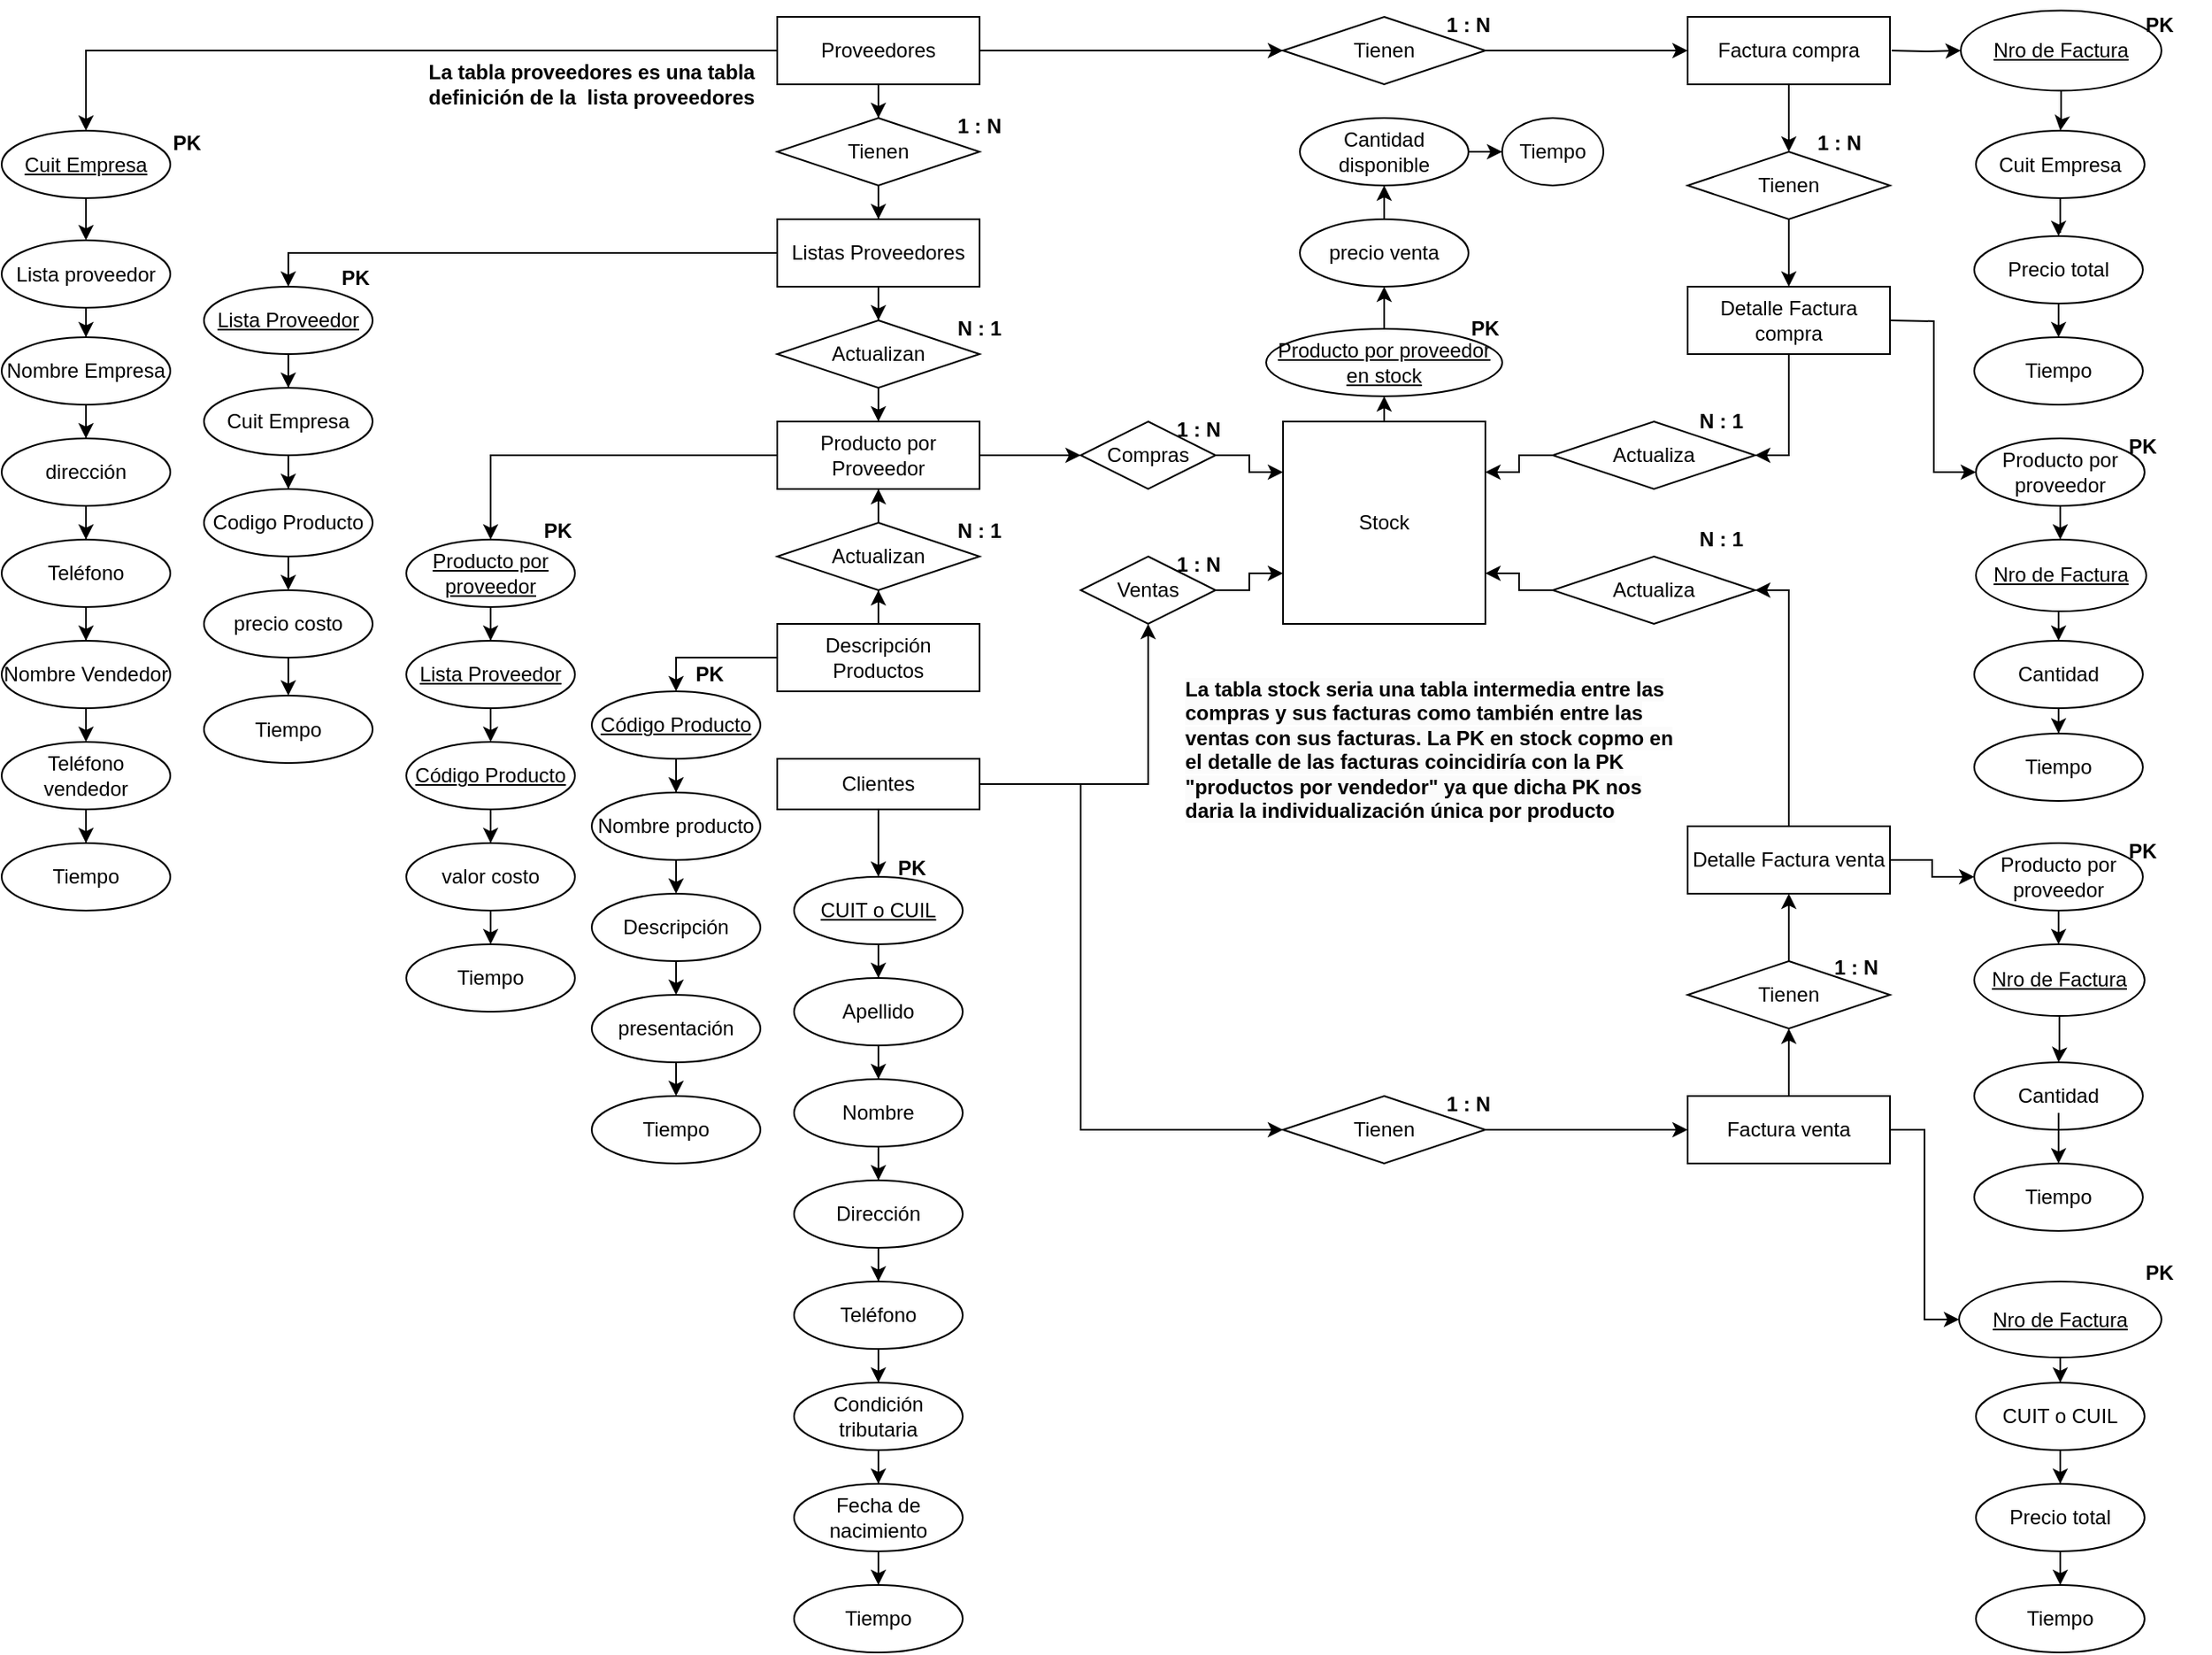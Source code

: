<mxfile version="21.2.8" type="device">
  <diagram id="FgPYdcFYgUgnHkmNDLdw" name="Página-1">
    <mxGraphModel dx="834" dy="496" grid="1" gridSize="10" guides="1" tooltips="1" connect="1" arrows="1" fold="1" page="1" pageScale="1" pageWidth="827" pageHeight="1169" math="0" shadow="0">
      <root>
        <mxCell id="0" />
        <mxCell id="1" parent="0" />
        <mxCell id="XaFl8BIAk3fpNfS8gTh8-29" style="edgeStyle=orthogonalEdgeStyle;rounded=0;orthogonalLoop=1;jettySize=auto;html=1;" parent="1" source="XaFl8BIAk3fpNfS8gTh8-16" target="XaFl8BIAk3fpNfS8gTh8-20" edge="1">
          <mxGeometry relative="1" as="geometry" />
        </mxCell>
        <mxCell id="XaFl8BIAk3fpNfS8gTh8-33" style="edgeStyle=orthogonalEdgeStyle;rounded=0;orthogonalLoop=1;jettySize=auto;html=1;" parent="1" source="XaFl8BIAk3fpNfS8gTh8-16" target="XaFl8BIAk3fpNfS8gTh8-17" edge="1">
          <mxGeometry relative="1" as="geometry" />
        </mxCell>
        <mxCell id="iETQVbHVjCS1s0NTEEo1-16" style="edgeStyle=orthogonalEdgeStyle;rounded=0;orthogonalLoop=1;jettySize=auto;html=1;entryX=0;entryY=0.5;entryDx=0;entryDy=0;" parent="1" source="XaFl8BIAk3fpNfS8gTh8-16" target="iETQVbHVjCS1s0NTEEo1-15" edge="1">
          <mxGeometry relative="1" as="geometry" />
        </mxCell>
        <mxCell id="XaFl8BIAk3fpNfS8gTh8-16" value="Proveedores" style="whiteSpace=wrap;html=1;align=center;" parent="1" vertex="1">
          <mxGeometry x="500" y="120" width="120" height="40" as="geometry" />
        </mxCell>
        <mxCell id="XaFl8BIAk3fpNfS8gTh8-45" style="edgeStyle=orthogonalEdgeStyle;rounded=0;orthogonalLoop=1;jettySize=auto;html=1;entryX=0.5;entryY=0;entryDx=0;entryDy=0;" parent="1" source="XaFl8BIAk3fpNfS8gTh8-17" target="XaFl8BIAk3fpNfS8gTh8-44" edge="1">
          <mxGeometry relative="1" as="geometry" />
        </mxCell>
        <mxCell id="XaFl8BIAk3fpNfS8gTh8-17" value="Tienen" style="shape=rhombus;perimeter=rhombusPerimeter;whiteSpace=wrap;html=1;align=center;" parent="1" vertex="1">
          <mxGeometry x="500" y="180" width="120" height="40" as="geometry" />
        </mxCell>
        <mxCell id="iETQVbHVjCS1s0NTEEo1-64" style="edgeStyle=orthogonalEdgeStyle;rounded=0;orthogonalLoop=1;jettySize=auto;html=1;entryX=0.5;entryY=0;entryDx=0;entryDy=0;" parent="1" source="XaFl8BIAk3fpNfS8gTh8-20" target="XaFl8BIAk3fpNfS8gTh8-31" edge="1">
          <mxGeometry relative="1" as="geometry" />
        </mxCell>
        <mxCell id="XaFl8BIAk3fpNfS8gTh8-20" value="Cuit Empresa" style="ellipse;whiteSpace=wrap;html=1;align=center;fontStyle=4;" parent="1" vertex="1">
          <mxGeometry x="40" y="187.5" width="100" height="40" as="geometry" />
        </mxCell>
        <mxCell id="XaFl8BIAk3fpNfS8gTh8-21" value="" style="edgeStyle=orthogonalEdgeStyle;rounded=0;orthogonalLoop=1;jettySize=auto;html=1;" parent="1" source="XaFl8BIAk3fpNfS8gTh8-22" target="XaFl8BIAk3fpNfS8gTh8-25" edge="1">
          <mxGeometry relative="1" as="geometry" />
        </mxCell>
        <mxCell id="XaFl8BIAk3fpNfS8gTh8-22" value="dirección" style="ellipse;whiteSpace=wrap;html=1;align=center;" parent="1" vertex="1">
          <mxGeometry x="40" y="370" width="100" height="40" as="geometry" />
        </mxCell>
        <mxCell id="XaFl8BIAk3fpNfS8gTh8-23" style="edgeStyle=orthogonalEdgeStyle;rounded=0;orthogonalLoop=1;jettySize=auto;html=1;entryX=0.5;entryY=0;entryDx=0;entryDy=0;" parent="1" target="XaFl8BIAk3fpNfS8gTh8-27" edge="1">
          <mxGeometry relative="1" as="geometry">
            <mxPoint x="90" y="520" as="sourcePoint" />
          </mxGeometry>
        </mxCell>
        <mxCell id="XaFl8BIAk3fpNfS8gTh8-24" style="edgeStyle=orthogonalEdgeStyle;rounded=0;orthogonalLoop=1;jettySize=auto;html=1;entryX=0.5;entryY=0;entryDx=0;entryDy=0;" parent="1" source="XaFl8BIAk3fpNfS8gTh8-25" target="XaFl8BIAk3fpNfS8gTh8-28" edge="1">
          <mxGeometry relative="1" as="geometry" />
        </mxCell>
        <mxCell id="XaFl8BIAk3fpNfS8gTh8-25" value="Teléfono" style="ellipse;whiteSpace=wrap;html=1;align=center;" parent="1" vertex="1">
          <mxGeometry x="40" y="430" width="100" height="40" as="geometry" />
        </mxCell>
        <mxCell id="iETQVbHVjCS1s0NTEEo1-71" style="edgeStyle=orthogonalEdgeStyle;rounded=0;orthogonalLoop=1;jettySize=auto;html=1;entryX=0.5;entryY=0;entryDx=0;entryDy=0;" parent="1" source="XaFl8BIAk3fpNfS8gTh8-27" target="iETQVbHVjCS1s0NTEEo1-70" edge="1">
          <mxGeometry relative="1" as="geometry" />
        </mxCell>
        <mxCell id="XaFl8BIAk3fpNfS8gTh8-27" value="Teléfono vendedor" style="ellipse;whiteSpace=wrap;html=1;align=center;" parent="1" vertex="1">
          <mxGeometry x="40" y="550" width="100" height="40" as="geometry" />
        </mxCell>
        <mxCell id="XaFl8BIAk3fpNfS8gTh8-28" value="Nombre Vendedor" style="ellipse;whiteSpace=wrap;html=1;align=center;" parent="1" vertex="1">
          <mxGeometry x="40" y="490" width="100" height="40" as="geometry" />
        </mxCell>
        <mxCell id="XaFl8BIAk3fpNfS8gTh8-30" value="&lt;b&gt;PK&lt;/b&gt;" style="text;html=1;strokeColor=none;fillColor=none;align=center;verticalAlign=middle;whiteSpace=wrap;rounded=0;" parent="1" vertex="1">
          <mxGeometry x="120" y="180" width="60" height="30" as="geometry" />
        </mxCell>
        <mxCell id="iETQVbHVjCS1s0NTEEo1-68" style="edgeStyle=orthogonalEdgeStyle;rounded=0;orthogonalLoop=1;jettySize=auto;html=1;entryX=0.5;entryY=0;entryDx=0;entryDy=0;" parent="1" source="XaFl8BIAk3fpNfS8gTh8-31" target="iETQVbHVjCS1s0NTEEo1-67" edge="1">
          <mxGeometry relative="1" as="geometry" />
        </mxCell>
        <mxCell id="XaFl8BIAk3fpNfS8gTh8-31" value="Lista proveedor" style="ellipse;whiteSpace=wrap;html=1;align=center;" parent="1" vertex="1">
          <mxGeometry x="40" y="252.5" width="100" height="40" as="geometry" />
        </mxCell>
        <mxCell id="XaFl8BIAk3fpNfS8gTh8-51" style="edgeStyle=orthogonalEdgeStyle;rounded=0;orthogonalLoop=1;jettySize=auto;html=1;entryX=0.5;entryY=0;entryDx=0;entryDy=0;" parent="1" source="XaFl8BIAk3fpNfS8gTh8-35" target="XaFl8BIAk3fpNfS8gTh8-43" edge="1">
          <mxGeometry relative="1" as="geometry" />
        </mxCell>
        <mxCell id="XaFl8BIAk3fpNfS8gTh8-35" value="Lista Proveedor" style="ellipse;whiteSpace=wrap;html=1;align=center;fontStyle=4;" parent="1" vertex="1">
          <mxGeometry x="160" y="280" width="100" height="40" as="geometry" />
        </mxCell>
        <mxCell id="XaFl8BIAk3fpNfS8gTh8-37" value="Codigo Producto" style="ellipse;whiteSpace=wrap;html=1;align=center;" parent="1" vertex="1">
          <mxGeometry x="160" y="400" width="100" height="40" as="geometry" />
        </mxCell>
        <mxCell id="XaFl8BIAk3fpNfS8gTh8-40" value="&lt;b&gt;PK&lt;/b&gt;" style="text;html=1;strokeColor=none;fillColor=none;align=center;verticalAlign=middle;whiteSpace=wrap;rounded=0;" parent="1" vertex="1">
          <mxGeometry x="220" y="260" width="60" height="30" as="geometry" />
        </mxCell>
        <mxCell id="XaFl8BIAk3fpNfS8gTh8-42" style="edgeStyle=orthogonalEdgeStyle;rounded=0;orthogonalLoop=1;jettySize=auto;html=1;entryX=0.5;entryY=0;entryDx=0;entryDy=0;" parent="1" source="XaFl8BIAk3fpNfS8gTh8-43" target="XaFl8BIAk3fpNfS8gTh8-37" edge="1">
          <mxGeometry relative="1" as="geometry" />
        </mxCell>
        <mxCell id="XaFl8BIAk3fpNfS8gTh8-43" value="Cuit Empresa" style="ellipse;whiteSpace=wrap;html=1;align=center;" parent="1" vertex="1">
          <mxGeometry x="160" y="340" width="100" height="40" as="geometry" />
        </mxCell>
        <mxCell id="XaFl8BIAk3fpNfS8gTh8-46" style="edgeStyle=orthogonalEdgeStyle;rounded=0;orthogonalLoop=1;jettySize=auto;html=1;exitX=0;exitY=0.5;exitDx=0;exitDy=0;entryX=0.5;entryY=0;entryDx=0;entryDy=0;" parent="1" source="XaFl8BIAk3fpNfS8gTh8-44" target="XaFl8BIAk3fpNfS8gTh8-35" edge="1">
          <mxGeometry relative="1" as="geometry" />
        </mxCell>
        <mxCell id="XaFl8BIAk3fpNfS8gTh8-50" style="edgeStyle=orthogonalEdgeStyle;rounded=0;orthogonalLoop=1;jettySize=auto;html=1;entryX=0.5;entryY=0;entryDx=0;entryDy=0;" parent="1" source="XaFl8BIAk3fpNfS8gTh8-44" target="XaFl8BIAk3fpNfS8gTh8-48" edge="1">
          <mxGeometry relative="1" as="geometry" />
        </mxCell>
        <mxCell id="XaFl8BIAk3fpNfS8gTh8-44" value="Listas Proveedores" style="whiteSpace=wrap;html=1;align=center;" parent="1" vertex="1">
          <mxGeometry x="500" y="240" width="120" height="40" as="geometry" />
        </mxCell>
        <mxCell id="XaFl8BIAk3fpNfS8gTh8-47" style="edgeStyle=orthogonalEdgeStyle;rounded=0;orthogonalLoop=1;jettySize=auto;html=1;entryX=0.5;entryY=0;entryDx=0;entryDy=0;" parent="1" source="XaFl8BIAk3fpNfS8gTh8-48" target="XaFl8BIAk3fpNfS8gTh8-49" edge="1">
          <mxGeometry relative="1" as="geometry" />
        </mxCell>
        <mxCell id="XaFl8BIAk3fpNfS8gTh8-48" value="Actualizan" style="shape=rhombus;perimeter=rhombusPerimeter;whiteSpace=wrap;html=1;align=center;" parent="1" vertex="1">
          <mxGeometry x="500" y="300" width="120" height="40" as="geometry" />
        </mxCell>
        <mxCell id="XaFl8BIAk3fpNfS8gTh8-83" style="edgeStyle=orthogonalEdgeStyle;rounded=0;orthogonalLoop=1;jettySize=auto;html=1;entryX=0.5;entryY=0;entryDx=0;entryDy=0;" parent="1" source="XaFl8BIAk3fpNfS8gTh8-49" target="XaFl8BIAk3fpNfS8gTh8-61" edge="1">
          <mxGeometry relative="1" as="geometry" />
        </mxCell>
        <mxCell id="XaFl8BIAk3fpNfS8gTh8-102" style="edgeStyle=orthogonalEdgeStyle;rounded=0;orthogonalLoop=1;jettySize=auto;html=1;entryX=0;entryY=0.5;entryDx=0;entryDy=0;" parent="1" source="XaFl8BIAk3fpNfS8gTh8-49" target="XaFl8BIAk3fpNfS8gTh8-100" edge="1">
          <mxGeometry relative="1" as="geometry" />
        </mxCell>
        <mxCell id="XaFl8BIAk3fpNfS8gTh8-49" value="Producto por Proveedor" style="whiteSpace=wrap;html=1;align=center;" parent="1" vertex="1">
          <mxGeometry x="500" y="360" width="120" height="40" as="geometry" />
        </mxCell>
        <mxCell id="XaFl8BIAk3fpNfS8gTh8-55" style="edgeStyle=orthogonalEdgeStyle;rounded=0;orthogonalLoop=1;jettySize=auto;html=1;entryX=0.5;entryY=1;entryDx=0;entryDy=0;" parent="1" source="XaFl8BIAk3fpNfS8gTh8-53" target="XaFl8BIAk3fpNfS8gTh8-49" edge="1">
          <mxGeometry relative="1" as="geometry" />
        </mxCell>
        <mxCell id="XaFl8BIAk3fpNfS8gTh8-53" value="Actualizan" style="shape=rhombus;perimeter=rhombusPerimeter;whiteSpace=wrap;html=1;align=center;" parent="1" vertex="1">
          <mxGeometry x="500" y="420" width="120" height="40" as="geometry" />
        </mxCell>
        <mxCell id="XaFl8BIAk3fpNfS8gTh8-58" style="edgeStyle=orthogonalEdgeStyle;rounded=0;orthogonalLoop=1;jettySize=auto;html=1;entryX=0.5;entryY=1;entryDx=0;entryDy=0;" parent="1" source="XaFl8BIAk3fpNfS8gTh8-54" target="XaFl8BIAk3fpNfS8gTh8-53" edge="1">
          <mxGeometry relative="1" as="geometry" />
        </mxCell>
        <mxCell id="XaFl8BIAk3fpNfS8gTh8-84" style="edgeStyle=orthogonalEdgeStyle;rounded=0;orthogonalLoop=1;jettySize=auto;html=1;entryX=0.5;entryY=0;entryDx=0;entryDy=0;" parent="1" source="XaFl8BIAk3fpNfS8gTh8-54" target="XaFl8BIAk3fpNfS8gTh8-79" edge="1">
          <mxGeometry relative="1" as="geometry" />
        </mxCell>
        <mxCell id="XaFl8BIAk3fpNfS8gTh8-54" value="Descripción Productos" style="whiteSpace=wrap;html=1;align=center;" parent="1" vertex="1">
          <mxGeometry x="500" y="480" width="120" height="40" as="geometry" />
        </mxCell>
        <mxCell id="XaFl8BIAk3fpNfS8gTh8-56" value="&lt;b&gt;1 : N&lt;/b&gt;" style="text;html=1;strokeColor=none;fillColor=none;align=center;verticalAlign=middle;whiteSpace=wrap;rounded=0;" parent="1" vertex="1">
          <mxGeometry x="590" y="170" width="60" height="30" as="geometry" />
        </mxCell>
        <mxCell id="XaFl8BIAk3fpNfS8gTh8-57" value="&lt;b&gt;N : 1&lt;/b&gt;" style="text;html=1;strokeColor=none;fillColor=none;align=center;verticalAlign=middle;whiteSpace=wrap;rounded=0;" parent="1" vertex="1">
          <mxGeometry x="590" y="290" width="60" height="30" as="geometry" />
        </mxCell>
        <mxCell id="XaFl8BIAk3fpNfS8gTh8-60" style="edgeStyle=orthogonalEdgeStyle;rounded=0;orthogonalLoop=1;jettySize=auto;html=1;entryX=0.5;entryY=0;entryDx=0;entryDy=0;" parent="1" source="XaFl8BIAk3fpNfS8gTh8-61" target="XaFl8BIAk3fpNfS8gTh8-63" edge="1">
          <mxGeometry relative="1" as="geometry" />
        </mxCell>
        <mxCell id="XaFl8BIAk3fpNfS8gTh8-61" value="Producto por proveedor" style="ellipse;whiteSpace=wrap;html=1;align=center;fontStyle=4;" parent="1" vertex="1">
          <mxGeometry x="280" y="430" width="100" height="40" as="geometry" />
        </mxCell>
        <mxCell id="XaFl8BIAk3fpNfS8gTh8-62" value="" style="edgeStyle=orthogonalEdgeStyle;rounded=0;orthogonalLoop=1;jettySize=auto;html=1;" parent="1" source="XaFl8BIAk3fpNfS8gTh8-63" edge="1">
          <mxGeometry relative="1" as="geometry">
            <mxPoint x="330" y="550" as="targetPoint" />
          </mxGeometry>
        </mxCell>
        <mxCell id="XaFl8BIAk3fpNfS8gTh8-63" value="&lt;span style=&quot;text-decoration-line: underline;&quot;&gt;Lista Proveedor&lt;/span&gt;" style="ellipse;whiteSpace=wrap;html=1;align=center;" parent="1" vertex="1">
          <mxGeometry x="280" y="490" width="100" height="40" as="geometry" />
        </mxCell>
        <mxCell id="XaFl8BIAk3fpNfS8gTh8-64" value="valor costo" style="ellipse;whiteSpace=wrap;html=1;align=center;" parent="1" vertex="1">
          <mxGeometry x="280" y="610" width="100" height="40" as="geometry" />
        </mxCell>
        <mxCell id="XaFl8BIAk3fpNfS8gTh8-65" style="edgeStyle=orthogonalEdgeStyle;rounded=0;orthogonalLoop=1;jettySize=auto;html=1;entryX=0.5;entryY=0;entryDx=0;entryDy=0;" parent="1" target="XaFl8BIAk3fpNfS8gTh8-68" edge="1">
          <mxGeometry relative="1" as="geometry">
            <mxPoint x="440" y="680" as="sourcePoint" />
          </mxGeometry>
        </mxCell>
        <mxCell id="XaFl8BIAk3fpNfS8gTh8-86" style="edgeStyle=orthogonalEdgeStyle;rounded=0;orthogonalLoop=1;jettySize=auto;html=1;entryX=0.5;entryY=0;entryDx=0;entryDy=0;" parent="1" source="XaFl8BIAk3fpNfS8gTh8-66" target="XaFl8BIAk3fpNfS8gTh8-64" edge="1">
          <mxGeometry relative="1" as="geometry" />
        </mxCell>
        <mxCell id="XaFl8BIAk3fpNfS8gTh8-66" value="&lt;span style=&quot;text-decoration-line: underline;&quot;&gt;Código Producto&lt;/span&gt;" style="ellipse;whiteSpace=wrap;html=1;align=center;" parent="1" vertex="1">
          <mxGeometry x="280" y="550" width="100" height="40" as="geometry" />
        </mxCell>
        <mxCell id="XaFl8BIAk3fpNfS8gTh8-68" value="presentación" style="ellipse;whiteSpace=wrap;html=1;align=center;" parent="1" vertex="1">
          <mxGeometry x="390" y="700" width="100" height="40" as="geometry" />
        </mxCell>
        <mxCell id="XaFl8BIAk3fpNfS8gTh8-76" value="&lt;b&gt;La tabla proveedores es una tabla definición de la&amp;nbsp; lista proveedores&lt;/b&gt;" style="text;html=1;strokeColor=none;fillColor=none;align=center;verticalAlign=middle;whiteSpace=wrap;rounded=0;" parent="1" vertex="1">
          <mxGeometry x="290" y="120" width="200" height="80" as="geometry" />
        </mxCell>
        <mxCell id="XaFl8BIAk3fpNfS8gTh8-77" value="&lt;b&gt;PK&lt;/b&gt;" style="text;html=1;strokeColor=none;fillColor=none;align=center;verticalAlign=middle;whiteSpace=wrap;rounded=0;" parent="1" vertex="1">
          <mxGeometry x="340" y="410" width="60" height="30" as="geometry" />
        </mxCell>
        <mxCell id="XaFl8BIAk3fpNfS8gTh8-78" style="edgeStyle=orthogonalEdgeStyle;rounded=0;orthogonalLoop=1;jettySize=auto;html=1;entryX=0.5;entryY=0;entryDx=0;entryDy=0;" parent="1" source="XaFl8BIAk3fpNfS8gTh8-79" target="XaFl8BIAk3fpNfS8gTh8-81" edge="1">
          <mxGeometry relative="1" as="geometry" />
        </mxCell>
        <mxCell id="XaFl8BIAk3fpNfS8gTh8-79" value="Código Producto" style="ellipse;whiteSpace=wrap;html=1;align=center;fontStyle=4;" parent="1" vertex="1">
          <mxGeometry x="390" y="520" width="100" height="40" as="geometry" />
        </mxCell>
        <mxCell id="XaFl8BIAk3fpNfS8gTh8-80" value="" style="edgeStyle=orthogonalEdgeStyle;rounded=0;orthogonalLoop=1;jettySize=auto;html=1;" parent="1" source="XaFl8BIAk3fpNfS8gTh8-81" edge="1">
          <mxGeometry relative="1" as="geometry">
            <mxPoint x="440" y="640" as="targetPoint" />
          </mxGeometry>
        </mxCell>
        <mxCell id="XaFl8BIAk3fpNfS8gTh8-81" value="Nombre producto" style="ellipse;whiteSpace=wrap;html=1;align=center;" parent="1" vertex="1">
          <mxGeometry x="390" y="580" width="100" height="40" as="geometry" />
        </mxCell>
        <mxCell id="XaFl8BIAk3fpNfS8gTh8-82" value="Descripción" style="ellipse;whiteSpace=wrap;html=1;align=center;" parent="1" vertex="1">
          <mxGeometry x="390" y="640" width="100" height="40" as="geometry" />
        </mxCell>
        <mxCell id="XaFl8BIAk3fpNfS8gTh8-85" value="&lt;b&gt;PK&lt;/b&gt;" style="text;html=1;strokeColor=none;fillColor=none;align=center;verticalAlign=middle;whiteSpace=wrap;rounded=0;" parent="1" vertex="1">
          <mxGeometry x="430" y="495" width="60" height="30" as="geometry" />
        </mxCell>
        <mxCell id="XaFl8BIAk3fpNfS8gTh8-87" value="&lt;b&gt;N : 1&lt;/b&gt;" style="text;html=1;strokeColor=none;fillColor=none;align=center;verticalAlign=middle;whiteSpace=wrap;rounded=0;" parent="1" vertex="1">
          <mxGeometry x="590" y="410" width="60" height="30" as="geometry" />
        </mxCell>
        <mxCell id="XaFl8BIAk3fpNfS8gTh8-149" style="edgeStyle=orthogonalEdgeStyle;rounded=0;orthogonalLoop=1;jettySize=auto;html=1;entryX=1;entryY=0.25;entryDx=0;entryDy=0;" parent="1" source="XaFl8BIAk3fpNfS8gTh8-88" target="XaFl8BIAk3fpNfS8gTh8-101" edge="1">
          <mxGeometry relative="1" as="geometry" />
        </mxCell>
        <mxCell id="XaFl8BIAk3fpNfS8gTh8-88" value="Actualiza" style="shape=rhombus;perimeter=rhombusPerimeter;whiteSpace=wrap;html=1;align=center;" parent="1" vertex="1">
          <mxGeometry x="960" y="360" width="120" height="40" as="geometry" />
        </mxCell>
        <mxCell id="XaFl8BIAk3fpNfS8gTh8-104" style="edgeStyle=orthogonalEdgeStyle;rounded=0;orthogonalLoop=1;jettySize=auto;html=1;entryX=1;entryY=0.5;entryDx=0;entryDy=0;" parent="1" source="XaFl8BIAk3fpNfS8gTh8-91" target="XaFl8BIAk3fpNfS8gTh8-88" edge="1">
          <mxGeometry relative="1" as="geometry" />
        </mxCell>
        <mxCell id="XaFl8BIAk3fpNfS8gTh8-91" value="Detalle Factura compra" style="whiteSpace=wrap;html=1;align=center;" parent="1" vertex="1">
          <mxGeometry x="1040" y="280" width="120" height="40" as="geometry" />
        </mxCell>
        <mxCell id="XaFl8BIAk3fpNfS8gTh8-145" style="edgeStyle=orthogonalEdgeStyle;rounded=0;orthogonalLoop=1;jettySize=auto;html=1;entryX=0;entryY=0.25;entryDx=0;entryDy=0;" parent="1" source="XaFl8BIAk3fpNfS8gTh8-100" target="XaFl8BIAk3fpNfS8gTh8-101" edge="1">
          <mxGeometry relative="1" as="geometry" />
        </mxCell>
        <mxCell id="XaFl8BIAk3fpNfS8gTh8-100" value="Compras" style="shape=rhombus;perimeter=rhombusPerimeter;whiteSpace=wrap;html=1;align=center;" parent="1" vertex="1">
          <mxGeometry x="680" y="360" width="80" height="40" as="geometry" />
        </mxCell>
        <mxCell id="XaFl8BIAk3fpNfS8gTh8-118" style="edgeStyle=orthogonalEdgeStyle;rounded=0;orthogonalLoop=1;jettySize=auto;html=1;entryX=0.5;entryY=1;entryDx=0;entryDy=0;" parent="1" source="XaFl8BIAk3fpNfS8gTh8-101" target="XaFl8BIAk3fpNfS8gTh8-109" edge="1">
          <mxGeometry relative="1" as="geometry" />
        </mxCell>
        <mxCell id="XaFl8BIAk3fpNfS8gTh8-101" value="Stock" style="whiteSpace=wrap;html=1;align=center;" parent="1" vertex="1">
          <mxGeometry x="800" y="360" width="120" height="120" as="geometry" />
        </mxCell>
        <mxCell id="XaFl8BIAk3fpNfS8gTh8-105" value="&lt;b&gt;1 : N&lt;/b&gt;" style="text;html=1;strokeColor=none;fillColor=none;align=center;verticalAlign=middle;whiteSpace=wrap;rounded=0;" parent="1" vertex="1">
          <mxGeometry x="720" y="350" width="60" height="30" as="geometry" />
        </mxCell>
        <mxCell id="XaFl8BIAk3fpNfS8gTh8-106" value="&lt;b&gt;N : 1&lt;/b&gt;" style="text;html=1;strokeColor=none;fillColor=none;align=center;verticalAlign=middle;whiteSpace=wrap;rounded=0;" parent="1" vertex="1">
          <mxGeometry x="1030" y="345" width="60" height="30" as="geometry" />
        </mxCell>
        <mxCell id="iETQVbHVjCS1s0NTEEo1-38" style="edgeStyle=orthogonalEdgeStyle;rounded=0;orthogonalLoop=1;jettySize=auto;html=1;entryX=0.5;entryY=1;entryDx=0;entryDy=0;" parent="1" source="XaFl8BIAk3fpNfS8gTh8-109" target="iETQVbHVjCS1s0NTEEo1-37" edge="1">
          <mxGeometry relative="1" as="geometry" />
        </mxCell>
        <mxCell id="XaFl8BIAk3fpNfS8gTh8-109" value="Producto por proveedor en stock" style="ellipse;whiteSpace=wrap;html=1;align=center;fontStyle=4;" parent="1" vertex="1">
          <mxGeometry x="790" y="305" width="140" height="40" as="geometry" />
        </mxCell>
        <mxCell id="iETQVbHVjCS1s0NTEEo1-92" style="edgeStyle=orthogonalEdgeStyle;rounded=0;orthogonalLoop=1;jettySize=auto;html=1;entryX=0;entryY=0.5;entryDx=0;entryDy=0;" parent="1" source="XaFl8BIAk3fpNfS8gTh8-112" target="iETQVbHVjCS1s0NTEEo1-91" edge="1">
          <mxGeometry relative="1" as="geometry" />
        </mxCell>
        <mxCell id="XaFl8BIAk3fpNfS8gTh8-112" value="Cantidad disponible" style="ellipse;whiteSpace=wrap;html=1;align=center;" parent="1" vertex="1">
          <mxGeometry x="810" y="180" width="100" height="40" as="geometry" />
        </mxCell>
        <mxCell id="XaFl8BIAk3fpNfS8gTh8-120" value="&lt;b&gt;PK&lt;/b&gt;" style="text;html=1;strokeColor=none;fillColor=none;align=center;verticalAlign=middle;whiteSpace=wrap;rounded=0;" parent="1" vertex="1">
          <mxGeometry x="890" y="290" width="60" height="30" as="geometry" />
        </mxCell>
        <mxCell id="XaFl8BIAk3fpNfS8gTh8-121" style="edgeStyle=orthogonalEdgeStyle;rounded=0;orthogonalLoop=1;jettySize=auto;html=1;" parent="1" source="XaFl8BIAk3fpNfS8gTh8-122" target="XaFl8BIAk3fpNfS8gTh8-124" edge="1">
          <mxGeometry relative="1" as="geometry" />
        </mxCell>
        <mxCell id="XaFl8BIAk3fpNfS8gTh8-138" style="edgeStyle=orthogonalEdgeStyle;rounded=0;orthogonalLoop=1;jettySize=auto;html=1;entryX=0.5;entryY=1;entryDx=0;entryDy=0;" parent="1" source="XaFl8BIAk3fpNfS8gTh8-122" target="XaFl8BIAk3fpNfS8gTh8-137" edge="1">
          <mxGeometry relative="1" as="geometry" />
        </mxCell>
        <mxCell id="iETQVbHVjCS1s0NTEEo1-22" style="edgeStyle=orthogonalEdgeStyle;rounded=0;orthogonalLoop=1;jettySize=auto;html=1;entryX=0;entryY=0.5;entryDx=0;entryDy=0;" parent="1" source="XaFl8BIAk3fpNfS8gTh8-122" target="iETQVbHVjCS1s0NTEEo1-21" edge="1">
          <mxGeometry relative="1" as="geometry">
            <Array as="points">
              <mxPoint x="680" y="575" />
              <mxPoint x="680" y="780" />
            </Array>
          </mxGeometry>
        </mxCell>
        <mxCell id="XaFl8BIAk3fpNfS8gTh8-122" value="Clientes" style="whiteSpace=wrap;html=1;align=center;" parent="1" vertex="1">
          <mxGeometry x="500" y="560" width="120" height="30" as="geometry" />
        </mxCell>
        <mxCell id="XaFl8BIAk3fpNfS8gTh8-123" style="edgeStyle=orthogonalEdgeStyle;rounded=0;orthogonalLoop=1;jettySize=auto;html=1;entryX=0.5;entryY=0;entryDx=0;entryDy=0;" parent="1" source="XaFl8BIAk3fpNfS8gTh8-124" target="XaFl8BIAk3fpNfS8gTh8-126" edge="1">
          <mxGeometry relative="1" as="geometry" />
        </mxCell>
        <mxCell id="XaFl8BIAk3fpNfS8gTh8-124" value="CUIT o CUIL" style="ellipse;whiteSpace=wrap;html=1;align=center;fontStyle=4;" parent="1" vertex="1">
          <mxGeometry x="510" y="630" width="100" height="40" as="geometry" />
        </mxCell>
        <mxCell id="XaFl8BIAk3fpNfS8gTh8-125" value="" style="edgeStyle=orthogonalEdgeStyle;rounded=0;orthogonalLoop=1;jettySize=auto;html=1;" parent="1" source="XaFl8BIAk3fpNfS8gTh8-126" target="XaFl8BIAk3fpNfS8gTh8-128" edge="1">
          <mxGeometry relative="1" as="geometry" />
        </mxCell>
        <mxCell id="XaFl8BIAk3fpNfS8gTh8-126" value="Apellido" style="ellipse;whiteSpace=wrap;html=1;align=center;" parent="1" vertex="1">
          <mxGeometry x="510" y="690" width="100" height="40" as="geometry" />
        </mxCell>
        <mxCell id="XaFl8BIAk3fpNfS8gTh8-127" style="edgeStyle=orthogonalEdgeStyle;rounded=0;orthogonalLoop=1;jettySize=auto;html=1;entryX=0.5;entryY=0;entryDx=0;entryDy=0;" parent="1" source="XaFl8BIAk3fpNfS8gTh8-128" target="XaFl8BIAk3fpNfS8gTh8-130" edge="1">
          <mxGeometry relative="1" as="geometry" />
        </mxCell>
        <mxCell id="XaFl8BIAk3fpNfS8gTh8-128" value="Nombre" style="ellipse;whiteSpace=wrap;html=1;align=center;" parent="1" vertex="1">
          <mxGeometry x="510" y="750" width="100" height="40" as="geometry" />
        </mxCell>
        <mxCell id="XaFl8BIAk3fpNfS8gTh8-129" style="edgeStyle=orthogonalEdgeStyle;rounded=0;orthogonalLoop=1;jettySize=auto;html=1;entryX=0.5;entryY=0;entryDx=0;entryDy=0;" parent="1" source="XaFl8BIAk3fpNfS8gTh8-130" target="XaFl8BIAk3fpNfS8gTh8-132" edge="1">
          <mxGeometry relative="1" as="geometry" />
        </mxCell>
        <mxCell id="XaFl8BIAk3fpNfS8gTh8-130" value="Dirección" style="ellipse;whiteSpace=wrap;html=1;align=center;" parent="1" vertex="1">
          <mxGeometry x="510" y="810" width="100" height="40" as="geometry" />
        </mxCell>
        <mxCell id="XaFl8BIAk3fpNfS8gTh8-131" value="" style="edgeStyle=orthogonalEdgeStyle;rounded=0;orthogonalLoop=1;jettySize=auto;html=1;" parent="1" source="XaFl8BIAk3fpNfS8gTh8-132" target="XaFl8BIAk3fpNfS8gTh8-134" edge="1">
          <mxGeometry relative="1" as="geometry" />
        </mxCell>
        <mxCell id="XaFl8BIAk3fpNfS8gTh8-132" value="Teléfono" style="ellipse;whiteSpace=wrap;html=1;align=center;" parent="1" vertex="1">
          <mxGeometry x="510" y="870" width="100" height="40" as="geometry" />
        </mxCell>
        <mxCell id="XaFl8BIAk3fpNfS8gTh8-133" style="edgeStyle=orthogonalEdgeStyle;rounded=0;orthogonalLoop=1;jettySize=auto;html=1;entryX=0.5;entryY=0;entryDx=0;entryDy=0;" parent="1" source="XaFl8BIAk3fpNfS8gTh8-134" target="XaFl8BIAk3fpNfS8gTh8-135" edge="1">
          <mxGeometry relative="1" as="geometry" />
        </mxCell>
        <mxCell id="XaFl8BIAk3fpNfS8gTh8-134" value="Condición tributaria" style="ellipse;whiteSpace=wrap;html=1;align=center;" parent="1" vertex="1">
          <mxGeometry x="510" y="930" width="100" height="40" as="geometry" />
        </mxCell>
        <mxCell id="XaFl8BIAk3fpNfS8gTh8-135" value="Fecha de nacimiento" style="ellipse;whiteSpace=wrap;html=1;align=center;" parent="1" vertex="1">
          <mxGeometry x="510" y="990" width="100" height="40" as="geometry" />
        </mxCell>
        <mxCell id="XaFl8BIAk3fpNfS8gTh8-136" value="&lt;b&gt;PK&lt;/b&gt;" style="text;html=1;strokeColor=none;fillColor=none;align=center;verticalAlign=middle;whiteSpace=wrap;rounded=0;" parent="1" vertex="1">
          <mxGeometry x="550" y="610" width="60" height="30" as="geometry" />
        </mxCell>
        <mxCell id="XaFl8BIAk3fpNfS8gTh8-148" style="edgeStyle=orthogonalEdgeStyle;rounded=0;orthogonalLoop=1;jettySize=auto;html=1;entryX=0;entryY=0.75;entryDx=0;entryDy=0;" parent="1" source="XaFl8BIAk3fpNfS8gTh8-137" target="XaFl8BIAk3fpNfS8gTh8-101" edge="1">
          <mxGeometry relative="1" as="geometry" />
        </mxCell>
        <mxCell id="XaFl8BIAk3fpNfS8gTh8-137" value="Ventas" style="shape=rhombus;perimeter=rhombusPerimeter;whiteSpace=wrap;html=1;align=center;" parent="1" vertex="1">
          <mxGeometry x="680" y="440" width="80" height="40" as="geometry" />
        </mxCell>
        <mxCell id="XaFl8BIAk3fpNfS8gTh8-150" style="edgeStyle=orthogonalEdgeStyle;rounded=0;orthogonalLoop=1;jettySize=auto;html=1;entryX=1;entryY=0.75;entryDx=0;entryDy=0;" parent="1" source="XaFl8BIAk3fpNfS8gTh8-141" target="XaFl8BIAk3fpNfS8gTh8-101" edge="1">
          <mxGeometry relative="1" as="geometry" />
        </mxCell>
        <mxCell id="XaFl8BIAk3fpNfS8gTh8-141" value="Actualiza" style="shape=rhombus;perimeter=rhombusPerimeter;whiteSpace=wrap;html=1;align=center;" parent="1" vertex="1">
          <mxGeometry x="960" y="440" width="120" height="40" as="geometry" />
        </mxCell>
        <mxCell id="XaFl8BIAk3fpNfS8gTh8-142" style="edgeStyle=orthogonalEdgeStyle;rounded=0;orthogonalLoop=1;jettySize=auto;html=1;entryX=1;entryY=0.5;entryDx=0;entryDy=0;" parent="1" source="XaFl8BIAk3fpNfS8gTh8-143" target="XaFl8BIAk3fpNfS8gTh8-141" edge="1">
          <mxGeometry relative="1" as="geometry" />
        </mxCell>
        <mxCell id="iETQVbHVjCS1s0NTEEo1-42" style="edgeStyle=orthogonalEdgeStyle;rounded=0;orthogonalLoop=1;jettySize=auto;html=1;entryX=0;entryY=0.5;entryDx=0;entryDy=0;" parent="1" source="XaFl8BIAk3fpNfS8gTh8-143" target="iETQVbHVjCS1s0NTEEo1-4" edge="1">
          <mxGeometry relative="1" as="geometry" />
        </mxCell>
        <mxCell id="XaFl8BIAk3fpNfS8gTh8-143" value="Detalle Factura venta" style="whiteSpace=wrap;html=1;align=center;" parent="1" vertex="1">
          <mxGeometry x="1040" y="600" width="120" height="40" as="geometry" />
        </mxCell>
        <mxCell id="XaFl8BIAk3fpNfS8gTh8-144" value="&lt;b&gt;N : 1&lt;/b&gt;" style="text;html=1;strokeColor=none;fillColor=none;align=center;verticalAlign=middle;whiteSpace=wrap;rounded=0;" parent="1" vertex="1">
          <mxGeometry x="1030" y="415" width="60" height="30" as="geometry" />
        </mxCell>
        <mxCell id="iETQVbHVjCS1s0NTEEo1-41" style="edgeStyle=orthogonalEdgeStyle;rounded=0;orthogonalLoop=1;jettySize=auto;html=1;entryX=0.5;entryY=0;entryDx=0;entryDy=0;" parent="1" source="iETQVbHVjCS1s0NTEEo1-2" target="iETQVbHVjCS1s0NTEEo1-32" edge="1">
          <mxGeometry relative="1" as="geometry" />
        </mxCell>
        <mxCell id="iETQVbHVjCS1s0NTEEo1-2" value="Nro de Factura" style="ellipse;whiteSpace=wrap;html=1;align=center;fontStyle=4;" parent="1" vertex="1">
          <mxGeometry x="1201" y="870" width="120" height="45" as="geometry" />
        </mxCell>
        <mxCell id="iETQVbHVjCS1s0NTEEo1-116" style="edgeStyle=orthogonalEdgeStyle;rounded=0;orthogonalLoop=1;jettySize=auto;html=1;entryX=0.5;entryY=0;entryDx=0;entryDy=0;" parent="1" source="iETQVbHVjCS1s0NTEEo1-4" target="iETQVbHVjCS1s0NTEEo1-108" edge="1">
          <mxGeometry relative="1" as="geometry" />
        </mxCell>
        <mxCell id="iETQVbHVjCS1s0NTEEo1-4" value="Producto por proveedor" style="ellipse;whiteSpace=wrap;html=1;align=center;" parent="1" vertex="1">
          <mxGeometry x="1210" y="610" width="100" height="40" as="geometry" />
        </mxCell>
        <mxCell id="iETQVbHVjCS1s0NTEEo1-7" value="Cantidad" style="ellipse;whiteSpace=wrap;html=1;align=center;" parent="1" vertex="1">
          <mxGeometry x="1210" y="740" width="100" height="40" as="geometry" />
        </mxCell>
        <mxCell id="iETQVbHVjCS1s0NTEEo1-20" style="edgeStyle=orthogonalEdgeStyle;rounded=0;orthogonalLoop=1;jettySize=auto;html=1;" parent="1" source="iETQVbHVjCS1s0NTEEo1-8" target="XaFl8BIAk3fpNfS8gTh8-91" edge="1">
          <mxGeometry relative="1" as="geometry" />
        </mxCell>
        <mxCell id="iETQVbHVjCS1s0NTEEo1-8" value="Tienen" style="shape=rhombus;perimeter=rhombusPerimeter;whiteSpace=wrap;html=1;align=center;" parent="1" vertex="1">
          <mxGeometry x="1040" y="200" width="120" height="40" as="geometry" />
        </mxCell>
        <mxCell id="iETQVbHVjCS1s0NTEEo1-18" style="edgeStyle=orthogonalEdgeStyle;rounded=0;orthogonalLoop=1;jettySize=auto;html=1;entryX=0.5;entryY=0;entryDx=0;entryDy=0;" parent="1" source="iETQVbHVjCS1s0NTEEo1-10" target="iETQVbHVjCS1s0NTEEo1-8" edge="1">
          <mxGeometry relative="1" as="geometry" />
        </mxCell>
        <mxCell id="iETQVbHVjCS1s0NTEEo1-10" value="Factura compra" style="whiteSpace=wrap;html=1;align=center;" parent="1" vertex="1">
          <mxGeometry x="1040" y="120" width="120" height="40" as="geometry" />
        </mxCell>
        <mxCell id="iETQVbHVjCS1s0NTEEo1-12" style="edgeStyle=orthogonalEdgeStyle;rounded=0;orthogonalLoop=1;jettySize=auto;html=1;exitX=0.5;exitY=1;exitDx=0;exitDy=0;" parent="1" source="iETQVbHVjCS1s0NTEEo1-7" target="iETQVbHVjCS1s0NTEEo1-7" edge="1">
          <mxGeometry relative="1" as="geometry" />
        </mxCell>
        <mxCell id="iETQVbHVjCS1s0NTEEo1-46" style="edgeStyle=orthogonalEdgeStyle;rounded=0;orthogonalLoop=1;jettySize=auto;html=1;entryX=0;entryY=0.5;entryDx=0;entryDy=0;" parent="1" source="iETQVbHVjCS1s0NTEEo1-15" target="iETQVbHVjCS1s0NTEEo1-10" edge="1">
          <mxGeometry relative="1" as="geometry" />
        </mxCell>
        <mxCell id="iETQVbHVjCS1s0NTEEo1-15" value="Tienen" style="shape=rhombus;perimeter=rhombusPerimeter;whiteSpace=wrap;html=1;align=center;" parent="1" vertex="1">
          <mxGeometry x="800" y="120" width="120" height="40" as="geometry" />
        </mxCell>
        <mxCell id="iETQVbHVjCS1s0NTEEo1-47" style="edgeStyle=orthogonalEdgeStyle;rounded=0;orthogonalLoop=1;jettySize=auto;html=1;entryX=0;entryY=0.5;entryDx=0;entryDy=0;" parent="1" source="iETQVbHVjCS1s0NTEEo1-21" target="iETQVbHVjCS1s0NTEEo1-24" edge="1">
          <mxGeometry relative="1" as="geometry" />
        </mxCell>
        <mxCell id="iETQVbHVjCS1s0NTEEo1-21" value="Tienen" style="shape=rhombus;perimeter=rhombusPerimeter;whiteSpace=wrap;html=1;align=center;" parent="1" vertex="1">
          <mxGeometry x="800" y="760" width="120" height="40" as="geometry" />
        </mxCell>
        <mxCell id="iETQVbHVjCS1s0NTEEo1-27" style="edgeStyle=orthogonalEdgeStyle;rounded=0;orthogonalLoop=1;jettySize=auto;html=1;entryX=0.5;entryY=1;entryDx=0;entryDy=0;" parent="1" source="iETQVbHVjCS1s0NTEEo1-24" target="iETQVbHVjCS1s0NTEEo1-26" edge="1">
          <mxGeometry relative="1" as="geometry" />
        </mxCell>
        <mxCell id="iETQVbHVjCS1s0NTEEo1-30" style="edgeStyle=orthogonalEdgeStyle;rounded=0;orthogonalLoop=1;jettySize=auto;html=1;entryX=0;entryY=0.5;entryDx=0;entryDy=0;" parent="1" source="iETQVbHVjCS1s0NTEEo1-24" target="iETQVbHVjCS1s0NTEEo1-2" edge="1">
          <mxGeometry relative="1" as="geometry" />
        </mxCell>
        <mxCell id="iETQVbHVjCS1s0NTEEo1-24" value="Factura venta" style="whiteSpace=wrap;html=1;align=center;" parent="1" vertex="1">
          <mxGeometry x="1040" y="760" width="120" height="40" as="geometry" />
        </mxCell>
        <mxCell id="iETQVbHVjCS1s0NTEEo1-28" style="edgeStyle=orthogonalEdgeStyle;rounded=0;orthogonalLoop=1;jettySize=auto;html=1;entryX=0.5;entryY=1;entryDx=0;entryDy=0;" parent="1" source="iETQVbHVjCS1s0NTEEo1-26" target="XaFl8BIAk3fpNfS8gTh8-143" edge="1">
          <mxGeometry relative="1" as="geometry" />
        </mxCell>
        <mxCell id="iETQVbHVjCS1s0NTEEo1-26" value="Tienen" style="shape=rhombus;perimeter=rhombusPerimeter;whiteSpace=wrap;html=1;align=center;" parent="1" vertex="1">
          <mxGeometry x="1040" y="680" width="120" height="40" as="geometry" />
        </mxCell>
        <mxCell id="iETQVbHVjCS1s0NTEEo1-34" style="edgeStyle=orthogonalEdgeStyle;rounded=0;orthogonalLoop=1;jettySize=auto;html=1;entryX=0.5;entryY=0;entryDx=0;entryDy=0;" parent="1" source="iETQVbHVjCS1s0NTEEo1-32" target="iETQVbHVjCS1s0NTEEo1-33" edge="1">
          <mxGeometry relative="1" as="geometry" />
        </mxCell>
        <mxCell id="iETQVbHVjCS1s0NTEEo1-32" value="CUIT o CUIL" style="ellipse;whiteSpace=wrap;html=1;align=center;" parent="1" vertex="1">
          <mxGeometry x="1211" y="930" width="100" height="40" as="geometry" />
        </mxCell>
        <mxCell id="iETQVbHVjCS1s0NTEEo1-33" value="Precio total" style="ellipse;whiteSpace=wrap;html=1;align=center;" parent="1" vertex="1">
          <mxGeometry x="1211" y="990" width="100" height="40" as="geometry" />
        </mxCell>
        <mxCell id="iETQVbHVjCS1s0NTEEo1-39" style="edgeStyle=orthogonalEdgeStyle;rounded=0;orthogonalLoop=1;jettySize=auto;html=1;entryX=0.5;entryY=1;entryDx=0;entryDy=0;" parent="1" source="iETQVbHVjCS1s0NTEEo1-37" target="XaFl8BIAk3fpNfS8gTh8-112" edge="1">
          <mxGeometry relative="1" as="geometry" />
        </mxCell>
        <mxCell id="iETQVbHVjCS1s0NTEEo1-37" value="precio venta" style="ellipse;whiteSpace=wrap;html=1;align=center;" parent="1" vertex="1">
          <mxGeometry x="810" y="240" width="100" height="40" as="geometry" />
        </mxCell>
        <mxCell id="iETQVbHVjCS1s0NTEEo1-48" style="edgeStyle=orthogonalEdgeStyle;rounded=0;orthogonalLoop=1;jettySize=auto;html=1;entryX=0;entryY=0.5;entryDx=0;entryDy=0;" parent="1" target="iETQVbHVjCS1s0NTEEo1-50" edge="1">
          <mxGeometry relative="1" as="geometry">
            <mxPoint x="1160" y="300" as="sourcePoint" />
          </mxGeometry>
        </mxCell>
        <mxCell id="iETQVbHVjCS1s0NTEEo1-105" style="edgeStyle=orthogonalEdgeStyle;rounded=0;orthogonalLoop=1;jettySize=auto;html=1;entryX=0.5;entryY=0;entryDx=0;entryDy=0;" parent="1" source="iETQVbHVjCS1s0NTEEo1-50" target="iETQVbHVjCS1s0NTEEo1-99" edge="1">
          <mxGeometry relative="1" as="geometry" />
        </mxCell>
        <mxCell id="iETQVbHVjCS1s0NTEEo1-50" value="Producto por proveedor" style="ellipse;whiteSpace=wrap;html=1;align=center;" parent="1" vertex="1">
          <mxGeometry x="1211" y="370.0" width="100" height="40" as="geometry" />
        </mxCell>
        <mxCell id="iETQVbHVjCS1s0NTEEo1-107" style="edgeStyle=orthogonalEdgeStyle;rounded=0;orthogonalLoop=1;jettySize=auto;html=1;entryX=0.5;entryY=0;entryDx=0;entryDy=0;" parent="1" source="iETQVbHVjCS1s0NTEEo1-51" target="iETQVbHVjCS1s0NTEEo1-81" edge="1">
          <mxGeometry relative="1" as="geometry" />
        </mxCell>
        <mxCell id="iETQVbHVjCS1s0NTEEo1-51" value="Cantidad" style="ellipse;whiteSpace=wrap;html=1;align=center;" parent="1" vertex="1">
          <mxGeometry x="1210" y="490.0" width="100" height="40" as="geometry" />
        </mxCell>
        <mxCell id="iETQVbHVjCS1s0NTEEo1-52" style="edgeStyle=orthogonalEdgeStyle;rounded=0;orthogonalLoop=1;jettySize=auto;html=1;exitX=0.5;exitY=1;exitDx=0;exitDy=0;" parent="1" source="iETQVbHVjCS1s0NTEEo1-51" target="iETQVbHVjCS1s0NTEEo1-51" edge="1">
          <mxGeometry relative="1" as="geometry" />
        </mxCell>
        <mxCell id="iETQVbHVjCS1s0NTEEo1-114" style="edgeStyle=orthogonalEdgeStyle;rounded=0;orthogonalLoop=1;jettySize=auto;html=1;entryX=0.5;entryY=0;entryDx=0;entryDy=0;" parent="1" source="iETQVbHVjCS1s0NTEEo1-54" target="iETQVbHVjCS1s0NTEEo1-57" edge="1">
          <mxGeometry relative="1" as="geometry" />
        </mxCell>
        <mxCell id="iETQVbHVjCS1s0NTEEo1-54" value="Nro de Factura" style="ellipse;whiteSpace=wrap;html=1;align=center;fontStyle=4;" parent="1" vertex="1">
          <mxGeometry x="1202" y="116.25" width="119" height="47.5" as="geometry" />
        </mxCell>
        <mxCell id="iETQVbHVjCS1s0NTEEo1-55" style="edgeStyle=orthogonalEdgeStyle;rounded=0;orthogonalLoop=1;jettySize=auto;html=1;entryX=0;entryY=0.5;entryDx=0;entryDy=0;" parent="1" target="iETQVbHVjCS1s0NTEEo1-54" edge="1">
          <mxGeometry relative="1" as="geometry">
            <mxPoint x="1161" y="140" as="sourcePoint" />
          </mxGeometry>
        </mxCell>
        <mxCell id="iETQVbHVjCS1s0NTEEo1-56" style="edgeStyle=orthogonalEdgeStyle;rounded=0;orthogonalLoop=1;jettySize=auto;html=1;entryX=0.5;entryY=0;entryDx=0;entryDy=0;" parent="1" source="iETQVbHVjCS1s0NTEEo1-57" target="iETQVbHVjCS1s0NTEEo1-58" edge="1">
          <mxGeometry relative="1" as="geometry" />
        </mxCell>
        <mxCell id="iETQVbHVjCS1s0NTEEo1-57" value="Cuit Empresa" style="ellipse;whiteSpace=wrap;html=1;align=center;" parent="1" vertex="1">
          <mxGeometry x="1211" y="187.5" width="100" height="40" as="geometry" />
        </mxCell>
        <mxCell id="iETQVbHVjCS1s0NTEEo1-58" value="Precio total" style="ellipse;whiteSpace=wrap;html=1;align=center;" parent="1" vertex="1">
          <mxGeometry x="1210" y="250" width="100" height="40" as="geometry" />
        </mxCell>
        <mxCell id="iETQVbHVjCS1s0NTEEo1-59" value="&lt;b&gt;1 : N&lt;/b&gt;" style="text;html=1;strokeColor=none;fillColor=none;align=center;verticalAlign=middle;whiteSpace=wrap;rounded=0;" parent="1" vertex="1">
          <mxGeometry x="720" y="430" width="60" height="30" as="geometry" />
        </mxCell>
        <mxCell id="iETQVbHVjCS1s0NTEEo1-60" value="&lt;b&gt;1 : N&lt;/b&gt;" style="text;html=1;strokeColor=none;fillColor=none;align=center;verticalAlign=middle;whiteSpace=wrap;rounded=0;" parent="1" vertex="1">
          <mxGeometry x="880" y="750" width="60" height="30" as="geometry" />
        </mxCell>
        <mxCell id="iETQVbHVjCS1s0NTEEo1-61" value="&lt;b&gt;1 : N&lt;/b&gt;" style="text;html=1;strokeColor=none;fillColor=none;align=center;verticalAlign=middle;whiteSpace=wrap;rounded=0;" parent="1" vertex="1">
          <mxGeometry x="880" y="110" width="60" height="30" as="geometry" />
        </mxCell>
        <mxCell id="iETQVbHVjCS1s0NTEEo1-62" value="&lt;b&gt;1 : N&lt;/b&gt;" style="text;html=1;strokeColor=none;fillColor=none;align=center;verticalAlign=middle;whiteSpace=wrap;rounded=0;" parent="1" vertex="1">
          <mxGeometry x="1100" y="180" width="60" height="30" as="geometry" />
        </mxCell>
        <mxCell id="iETQVbHVjCS1s0NTEEo1-63" value="&lt;b&gt;1 : N&lt;/b&gt;" style="text;html=1;strokeColor=none;fillColor=none;align=center;verticalAlign=middle;whiteSpace=wrap;rounded=0;" parent="1" vertex="1">
          <mxGeometry x="1110" y="668.82" width="60" height="30" as="geometry" />
        </mxCell>
        <mxCell id="iETQVbHVjCS1s0NTEEo1-69" style="edgeStyle=orthogonalEdgeStyle;rounded=0;orthogonalLoop=1;jettySize=auto;html=1;entryX=0.5;entryY=0;entryDx=0;entryDy=0;" parent="1" source="iETQVbHVjCS1s0NTEEo1-67" target="XaFl8BIAk3fpNfS8gTh8-22" edge="1">
          <mxGeometry relative="1" as="geometry" />
        </mxCell>
        <mxCell id="iETQVbHVjCS1s0NTEEo1-67" value="Nombre Empresa" style="ellipse;whiteSpace=wrap;html=1;align=center;" parent="1" vertex="1">
          <mxGeometry x="40" y="310" width="100" height="40" as="geometry" />
        </mxCell>
        <mxCell id="iETQVbHVjCS1s0NTEEo1-70" value="Tiempo" style="ellipse;whiteSpace=wrap;html=1;align=center;" parent="1" vertex="1">
          <mxGeometry x="40" y="610" width="100" height="40" as="geometry" />
        </mxCell>
        <mxCell id="iETQVbHVjCS1s0NTEEo1-72" style="edgeStyle=orthogonalEdgeStyle;rounded=0;orthogonalLoop=1;jettySize=auto;html=1;entryX=0.5;entryY=0;entryDx=0;entryDy=0;" parent="1" source="XaFl8BIAk3fpNfS8gTh8-41" target="iETQVbHVjCS1s0NTEEo1-73" edge="1">
          <mxGeometry relative="1" as="geometry">
            <mxPoint x="210" y="500" as="sourcePoint" />
          </mxGeometry>
        </mxCell>
        <mxCell id="iETQVbHVjCS1s0NTEEo1-73" value="Tiempo" style="ellipse;whiteSpace=wrap;html=1;align=center;" parent="1" vertex="1">
          <mxGeometry x="160" y="522.5" width="100" height="40" as="geometry" />
        </mxCell>
        <mxCell id="iETQVbHVjCS1s0NTEEo1-74" style="edgeStyle=orthogonalEdgeStyle;rounded=0;orthogonalLoop=1;jettySize=auto;html=1;entryX=0.5;entryY=0;entryDx=0;entryDy=0;" parent="1" target="iETQVbHVjCS1s0NTEEo1-75" edge="1">
          <mxGeometry relative="1" as="geometry">
            <mxPoint x="330" y="650" as="sourcePoint" />
          </mxGeometry>
        </mxCell>
        <mxCell id="iETQVbHVjCS1s0NTEEo1-75" value="Tiempo" style="ellipse;whiteSpace=wrap;html=1;align=center;" parent="1" vertex="1">
          <mxGeometry x="280" y="670" width="100" height="40" as="geometry" />
        </mxCell>
        <mxCell id="iETQVbHVjCS1s0NTEEo1-76" style="edgeStyle=orthogonalEdgeStyle;rounded=0;orthogonalLoop=1;jettySize=auto;html=1;entryX=0.5;entryY=0;entryDx=0;entryDy=0;" parent="1" target="iETQVbHVjCS1s0NTEEo1-77" edge="1">
          <mxGeometry relative="1" as="geometry">
            <mxPoint x="440" y="740" as="sourcePoint" />
          </mxGeometry>
        </mxCell>
        <mxCell id="iETQVbHVjCS1s0NTEEo1-77" value="Tiempo" style="ellipse;whiteSpace=wrap;html=1;align=center;" parent="1" vertex="1">
          <mxGeometry x="390" y="760" width="100" height="40" as="geometry" />
        </mxCell>
        <mxCell id="iETQVbHVjCS1s0NTEEo1-78" style="edgeStyle=orthogonalEdgeStyle;rounded=0;orthogonalLoop=1;jettySize=auto;html=1;entryX=0.5;entryY=0;entryDx=0;entryDy=0;" parent="1" target="iETQVbHVjCS1s0NTEEo1-79" edge="1">
          <mxGeometry relative="1" as="geometry">
            <mxPoint x="560" y="1030" as="sourcePoint" />
          </mxGeometry>
        </mxCell>
        <mxCell id="iETQVbHVjCS1s0NTEEo1-79" value="Tiempo" style="ellipse;whiteSpace=wrap;html=1;align=center;" parent="1" vertex="1">
          <mxGeometry x="510" y="1050" width="100" height="40" as="geometry" />
        </mxCell>
        <mxCell id="iETQVbHVjCS1s0NTEEo1-81" value="Tiempo" style="ellipse;whiteSpace=wrap;html=1;align=center;" parent="1" vertex="1">
          <mxGeometry x="1210" y="545" width="100" height="40" as="geometry" />
        </mxCell>
        <mxCell id="iETQVbHVjCS1s0NTEEo1-82" style="edgeStyle=orthogonalEdgeStyle;rounded=0;orthogonalLoop=1;jettySize=auto;html=1;exitX=0.5;exitY=1;exitDx=0;exitDy=0;" parent="1" edge="1">
          <mxGeometry relative="1" as="geometry">
            <mxPoint x="1261" y="290" as="sourcePoint" />
            <mxPoint x="1261" y="290" as="targetPoint" />
          </mxGeometry>
        </mxCell>
        <mxCell id="iETQVbHVjCS1s0NTEEo1-83" style="edgeStyle=orthogonalEdgeStyle;rounded=0;orthogonalLoop=1;jettySize=auto;html=1;entryX=0.5;entryY=0;entryDx=0;entryDy=0;" parent="1" target="iETQVbHVjCS1s0NTEEo1-84" edge="1">
          <mxGeometry relative="1" as="geometry">
            <mxPoint x="1261" y="290" as="sourcePoint" />
          </mxGeometry>
        </mxCell>
        <mxCell id="iETQVbHVjCS1s0NTEEo1-84" value="Tiempo" style="ellipse;whiteSpace=wrap;html=1;align=center;" parent="1" vertex="1">
          <mxGeometry x="1210" y="310" width="100" height="40" as="geometry" />
        </mxCell>
        <mxCell id="iETQVbHVjCS1s0NTEEo1-85" style="edgeStyle=orthogonalEdgeStyle;rounded=0;orthogonalLoop=1;jettySize=auto;html=1;exitX=0.5;exitY=1;exitDx=0;exitDy=0;" parent="1" edge="1">
          <mxGeometry relative="1" as="geometry">
            <mxPoint x="1260" y="770.0" as="sourcePoint" />
            <mxPoint x="1260" y="770.0" as="targetPoint" />
          </mxGeometry>
        </mxCell>
        <mxCell id="iETQVbHVjCS1s0NTEEo1-86" style="edgeStyle=orthogonalEdgeStyle;rounded=0;orthogonalLoop=1;jettySize=auto;html=1;entryX=0.5;entryY=0;entryDx=0;entryDy=0;" parent="1" target="iETQVbHVjCS1s0NTEEo1-87" edge="1">
          <mxGeometry relative="1" as="geometry">
            <mxPoint x="1260" y="770.0" as="sourcePoint" />
          </mxGeometry>
        </mxCell>
        <mxCell id="iETQVbHVjCS1s0NTEEo1-87" value="Tiempo" style="ellipse;whiteSpace=wrap;html=1;align=center;" parent="1" vertex="1">
          <mxGeometry x="1210" y="800.0" width="100" height="40" as="geometry" />
        </mxCell>
        <mxCell id="iETQVbHVjCS1s0NTEEo1-88" style="edgeStyle=orthogonalEdgeStyle;rounded=0;orthogonalLoop=1;jettySize=auto;html=1;exitX=0.5;exitY=1;exitDx=0;exitDy=0;" parent="1" edge="1">
          <mxGeometry relative="1" as="geometry">
            <mxPoint x="1261" y="1030" as="sourcePoint" />
            <mxPoint x="1261" y="1030" as="targetPoint" />
          </mxGeometry>
        </mxCell>
        <mxCell id="iETQVbHVjCS1s0NTEEo1-89" style="edgeStyle=orthogonalEdgeStyle;rounded=0;orthogonalLoop=1;jettySize=auto;html=1;entryX=0.5;entryY=0;entryDx=0;entryDy=0;" parent="1" target="iETQVbHVjCS1s0NTEEo1-90" edge="1">
          <mxGeometry relative="1" as="geometry">
            <mxPoint x="1261" y="1030" as="sourcePoint" />
          </mxGeometry>
        </mxCell>
        <mxCell id="iETQVbHVjCS1s0NTEEo1-90" value="Tiempo" style="ellipse;whiteSpace=wrap;html=1;align=center;" parent="1" vertex="1">
          <mxGeometry x="1211" y="1050" width="100" height="40" as="geometry" />
        </mxCell>
        <mxCell id="iETQVbHVjCS1s0NTEEo1-91" value="Tiempo" style="ellipse;whiteSpace=wrap;html=1;align=center;" parent="1" vertex="1">
          <mxGeometry x="930" y="180" width="60" height="40" as="geometry" />
        </mxCell>
        <mxCell id="iETQVbHVjCS1s0NTEEo1-93" value="" style="edgeStyle=orthogonalEdgeStyle;rounded=0;orthogonalLoop=1;jettySize=auto;html=1;entryX=0.5;entryY=0;entryDx=0;entryDy=0;" parent="1" target="XaFl8BIAk3fpNfS8gTh8-41" edge="1">
          <mxGeometry relative="1" as="geometry">
            <mxPoint x="210" y="440" as="sourcePoint" />
            <mxPoint x="210" y="569" as="targetPoint" />
          </mxGeometry>
        </mxCell>
        <mxCell id="XaFl8BIAk3fpNfS8gTh8-41" value="precio costo" style="ellipse;whiteSpace=wrap;html=1;align=center;" parent="1" vertex="1">
          <mxGeometry x="160" y="460" width="100" height="40" as="geometry" />
        </mxCell>
        <mxCell id="iETQVbHVjCS1s0NTEEo1-95" value="&lt;b&gt;PK&lt;/b&gt;" style="text;html=1;strokeColor=none;fillColor=none;align=center;verticalAlign=middle;whiteSpace=wrap;rounded=0;" parent="1" vertex="1">
          <mxGeometry x="1290" y="110" width="60" height="30" as="geometry" />
        </mxCell>
        <mxCell id="iETQVbHVjCS1s0NTEEo1-96" value="&lt;b&gt;PK&lt;/b&gt;" style="text;html=1;strokeColor=none;fillColor=none;align=center;verticalAlign=middle;whiteSpace=wrap;rounded=0;" parent="1" vertex="1">
          <mxGeometry x="1280" y="360" width="60" height="30" as="geometry" />
        </mxCell>
        <mxCell id="iETQVbHVjCS1s0NTEEo1-97" value="&lt;b&gt;PK&lt;/b&gt;" style="text;html=1;strokeColor=none;fillColor=none;align=center;verticalAlign=middle;whiteSpace=wrap;rounded=0;" parent="1" vertex="1">
          <mxGeometry x="1280" y="600" width="60" height="30" as="geometry" />
        </mxCell>
        <mxCell id="iETQVbHVjCS1s0NTEEo1-98" value="&lt;b&gt;PK&lt;/b&gt;" style="text;html=1;strokeColor=none;fillColor=none;align=center;verticalAlign=middle;whiteSpace=wrap;rounded=0;" parent="1" vertex="1">
          <mxGeometry x="1290" y="850" width="60" height="30" as="geometry" />
        </mxCell>
        <mxCell id="iETQVbHVjCS1s0NTEEo1-101" style="edgeStyle=orthogonalEdgeStyle;rounded=0;orthogonalLoop=1;jettySize=auto;html=1;entryX=0.5;entryY=0;entryDx=0;entryDy=0;exitX=0.5;exitY=1;exitDx=0;exitDy=0;" parent="1" source="iETQVbHVjCS1s0NTEEo1-99" target="iETQVbHVjCS1s0NTEEo1-51" edge="1">
          <mxGeometry relative="1" as="geometry" />
        </mxCell>
        <mxCell id="iETQVbHVjCS1s0NTEEo1-99" value="Nro de Factura" style="ellipse;whiteSpace=wrap;html=1;align=center;fontStyle=4;" parent="1" vertex="1">
          <mxGeometry x="1211" y="430" width="101" height="42.5" as="geometry" />
        </mxCell>
        <mxCell id="iETQVbHVjCS1s0NTEEo1-117" style="edgeStyle=orthogonalEdgeStyle;rounded=0;orthogonalLoop=1;jettySize=auto;html=1;entryX=0.5;entryY=0;entryDx=0;entryDy=0;" parent="1" source="iETQVbHVjCS1s0NTEEo1-108" target="iETQVbHVjCS1s0NTEEo1-7" edge="1">
          <mxGeometry relative="1" as="geometry" />
        </mxCell>
        <mxCell id="iETQVbHVjCS1s0NTEEo1-108" value="Nro de Factura" style="ellipse;whiteSpace=wrap;html=1;align=center;fontStyle=4;" parent="1" vertex="1">
          <mxGeometry x="1210" y="670" width="101" height="42.5" as="geometry" />
        </mxCell>
        <mxCell id="VAsOoRxcdqT8i7x3UbxG-1" value="&lt;b style=&quot;border-color: var(--border-color); color: rgb(0, 0, 0); font-family: Helvetica; font-size: 12px; font-style: normal; font-variant-ligatures: normal; font-variant-caps: normal; letter-spacing: normal; orphans: 2; text-align: center; text-indent: 0px; text-transform: none; widows: 2; word-spacing: 0px; -webkit-text-stroke-width: 0px; background-color: rgb(251, 251, 251); text-decoration-thickness: initial; text-decoration-style: initial; text-decoration-color: initial;&quot;&gt;La tabla stock seria una tabla intermedia entre las compras y sus facturas como también entre las ventas con sus facturas. La PK en stock copmo en el detalle de las facturas coincidiría con la PK &quot;productos por vendedor&quot; ya que dicha PK nos daria la individualización única por producto&lt;/b&gt;" style="text;whiteSpace=wrap;html=1;" vertex="1" parent="1">
          <mxGeometry x="740" y="505" width="300" height="80" as="geometry" />
        </mxCell>
      </root>
    </mxGraphModel>
  </diagram>
</mxfile>

